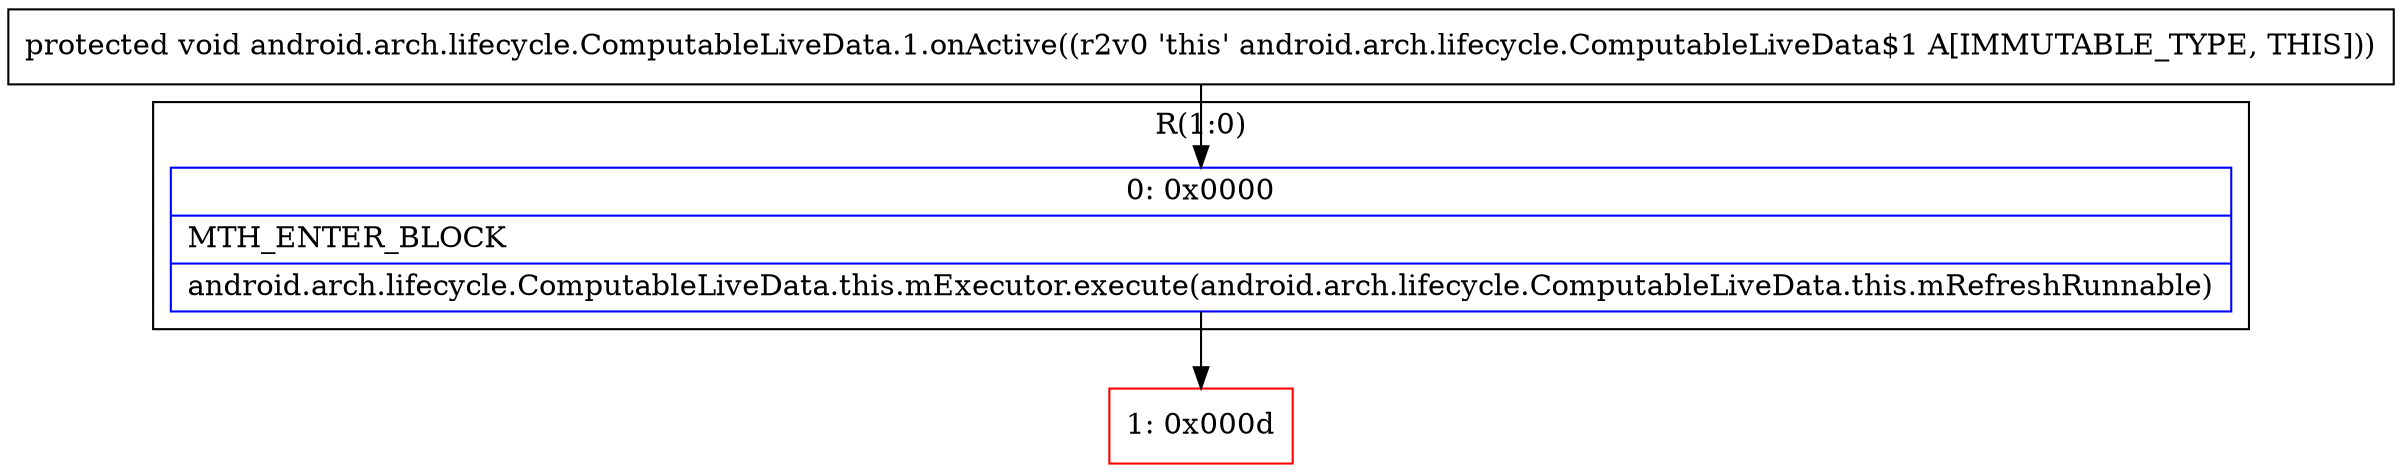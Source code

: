 digraph "CFG forandroid.arch.lifecycle.ComputableLiveData.1.onActive()V" {
subgraph cluster_Region_480349513 {
label = "R(1:0)";
node [shape=record,color=blue];
Node_0 [shape=record,label="{0\:\ 0x0000|MTH_ENTER_BLOCK\l|android.arch.lifecycle.ComputableLiveData.this.mExecutor.execute(android.arch.lifecycle.ComputableLiveData.this.mRefreshRunnable)\l}"];
}
Node_1 [shape=record,color=red,label="{1\:\ 0x000d}"];
MethodNode[shape=record,label="{protected void android.arch.lifecycle.ComputableLiveData.1.onActive((r2v0 'this' android.arch.lifecycle.ComputableLiveData$1 A[IMMUTABLE_TYPE, THIS])) }"];
MethodNode -> Node_0;
Node_0 -> Node_1;
}

